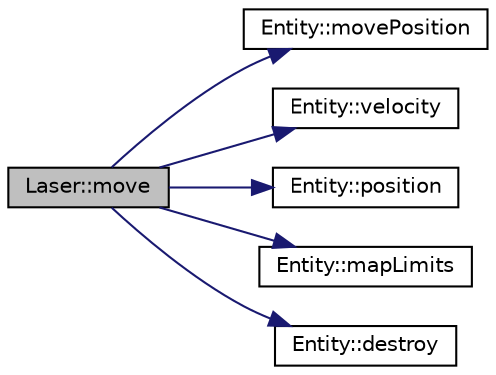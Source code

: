 digraph "Laser::move"
{
  edge [fontname="Helvetica",fontsize="10",labelfontname="Helvetica",labelfontsize="10"];
  node [fontname="Helvetica",fontsize="10",shape=record];
  rankdir="LR";
  Node1 [label="Laser::move",height=0.2,width=0.4,color="black", fillcolor="grey75", style="filled", fontcolor="black"];
  Node1 -> Node2 [color="midnightblue",fontsize="10",style="solid",fontname="Helvetica"];
  Node2 [label="Entity::movePosition",height=0.2,width=0.4,color="black", fillcolor="white", style="filled",URL="$classEntity.html#a992ed60b17206894bd3a8c2aacd63519"];
  Node1 -> Node3 [color="midnightblue",fontsize="10",style="solid",fontname="Helvetica"];
  Node3 [label="Entity::velocity",height=0.2,width=0.4,color="black", fillcolor="white", style="filled",URL="$classEntity.html#ad5a7cbfc0b5cbc6184c403806bc28308"];
  Node1 -> Node4 [color="midnightblue",fontsize="10",style="solid",fontname="Helvetica"];
  Node4 [label="Entity::position",height=0.2,width=0.4,color="black", fillcolor="white", style="filled",URL="$classEntity.html#a46560a758a9dfda4d34ce09f67d41aad"];
  Node1 -> Node5 [color="midnightblue",fontsize="10",style="solid",fontname="Helvetica"];
  Node5 [label="Entity::mapLimits",height=0.2,width=0.4,color="black", fillcolor="white", style="filled",URL="$classEntity.html#a4162bd22d1575aa696315ecda77ce694"];
  Node1 -> Node6 [color="midnightblue",fontsize="10",style="solid",fontname="Helvetica"];
  Node6 [label="Entity::destroy",height=0.2,width=0.4,color="black", fillcolor="white", style="filled",URL="$classEntity.html#a691dbe5f9ec930c27af2af0b97907a9e"];
}
